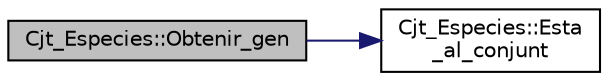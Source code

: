 digraph "Cjt_Especies::Obtenir_gen"
{
 // LATEX_PDF_SIZE
  edge [fontname="Helvetica",fontsize="10",labelfontname="Helvetica",labelfontsize="10"];
  node [fontname="Helvetica",fontsize="10",shape=record];
  rankdir="LR";
  Node1 [label="Cjt_Especies::Obtenir_gen",height=0.2,width=0.4,color="black", fillcolor="grey75", style="filled", fontcolor="black",tooltip="Imprimeix el gen d'un identificador donat."];
  Node1 -> Node2 [color="midnightblue",fontsize="10",style="solid",fontname="Helvetica"];
  Node2 [label="Cjt_Especies::Esta\l_al_conjunt",height=0.2,width=0.4,color="black", fillcolor="white", style="filled",URL="$class_cjt___especies.html#abca52eb0626e5f8ee933bc0715eb7767",tooltip="Comproba si l'element donat esta al conjunt."];
}
